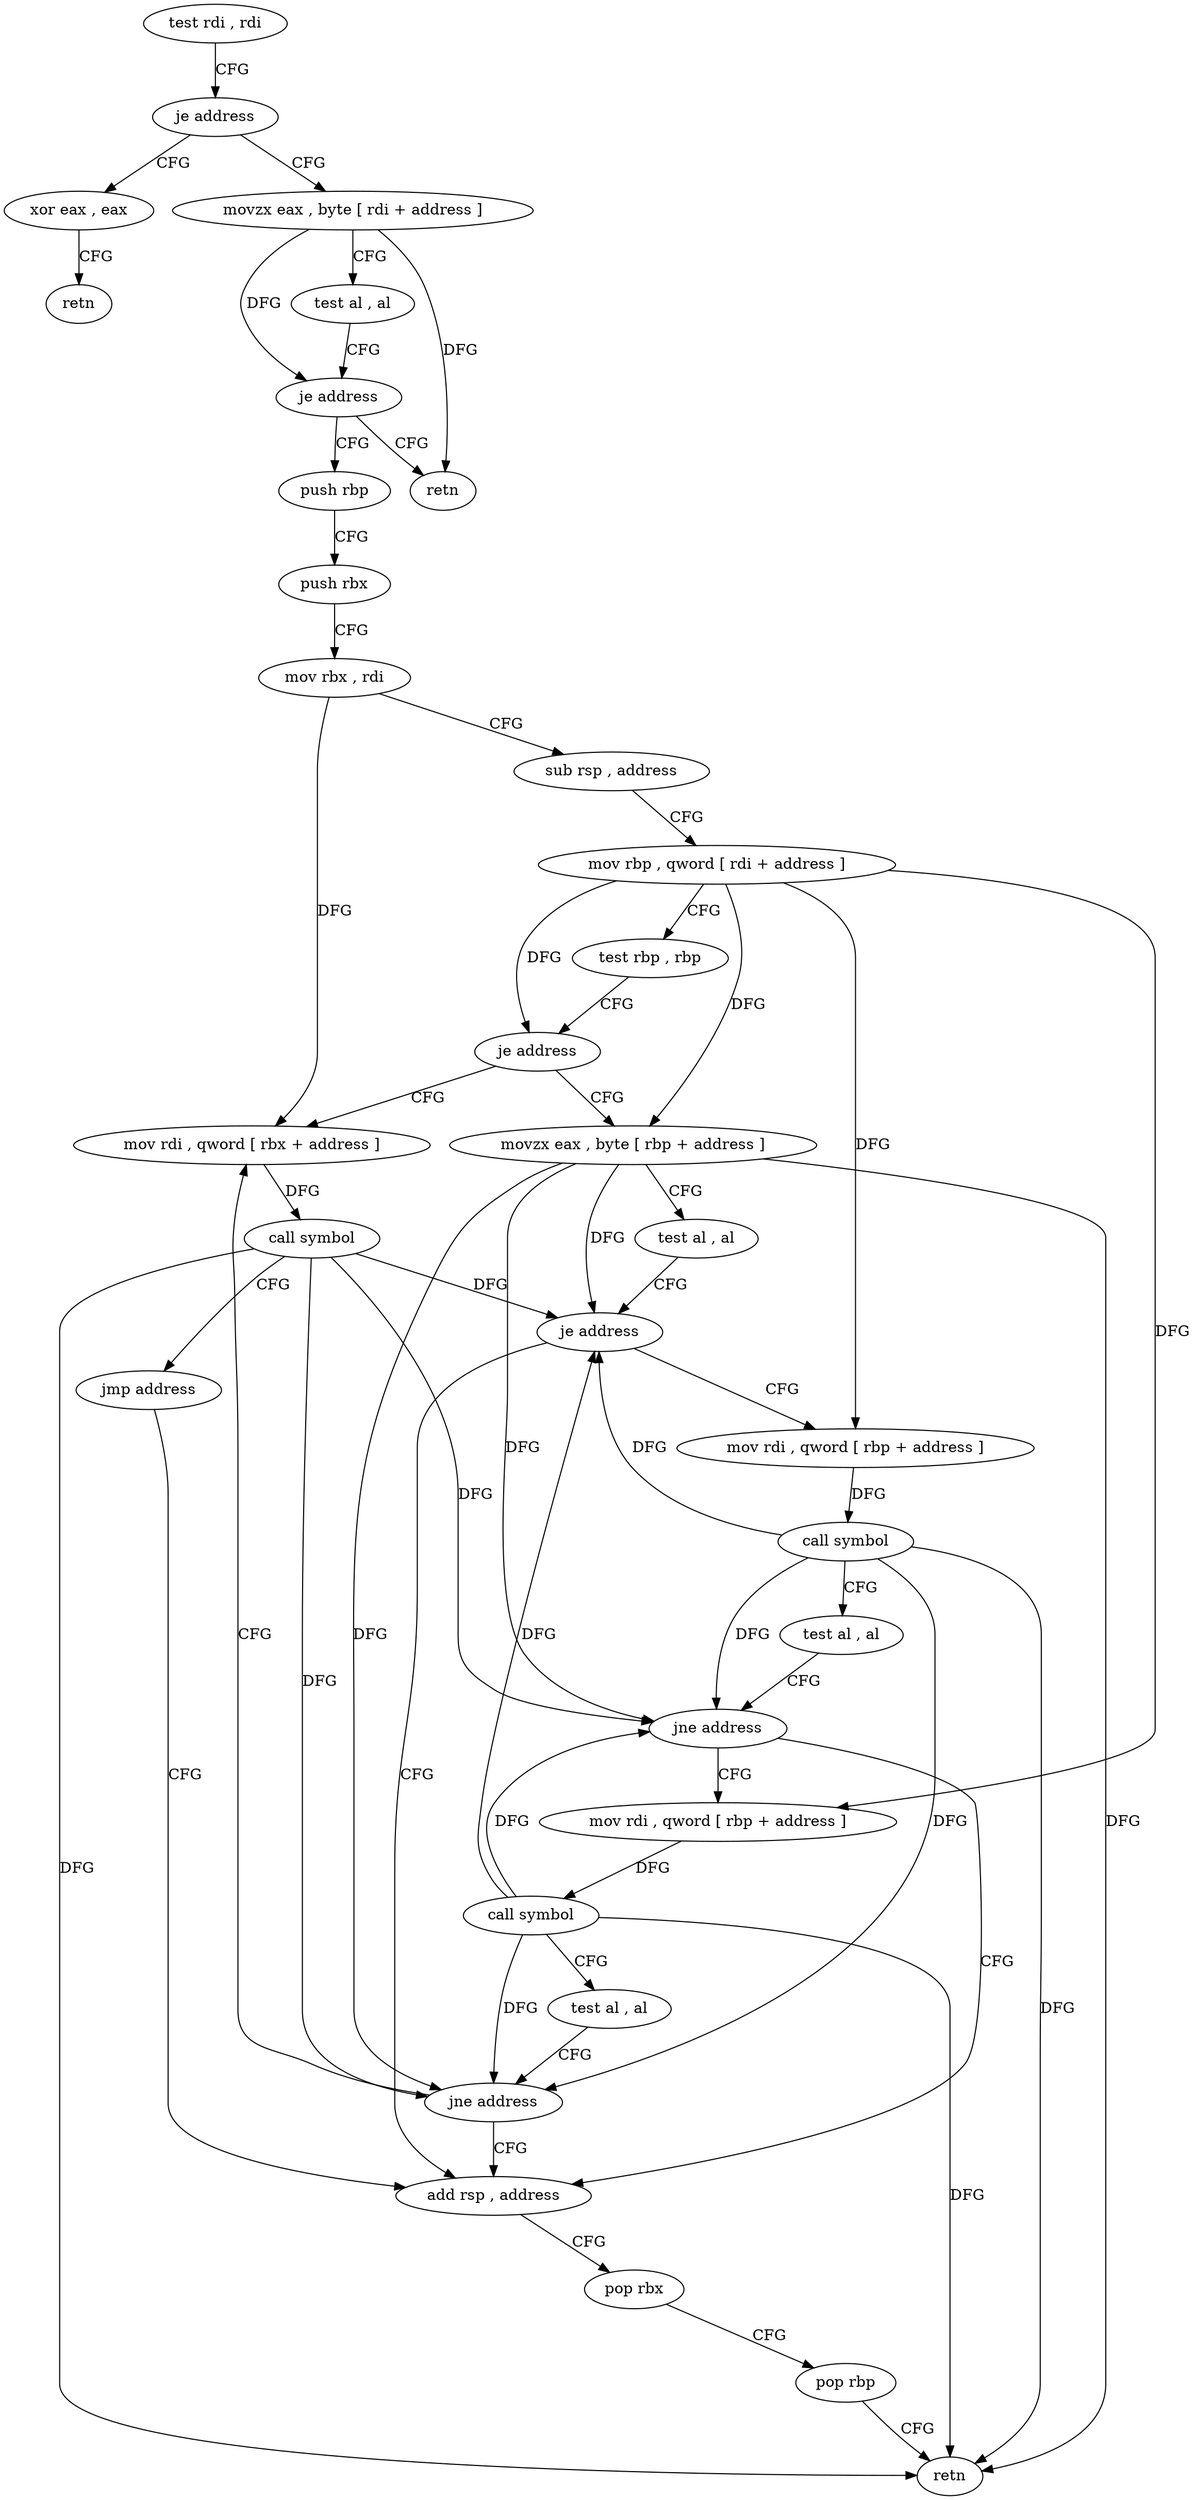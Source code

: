 digraph "func" {
"4228368" [label = "test rdi , rdi" ]
"4228371" [label = "je address" ]
"4228480" [label = "xor eax , eax" ]
"4228373" [label = "movzx eax , byte [ rdi + address ]" ]
"4228482" [label = "retn" ]
"4228377" [label = "test al , al" ]
"4228379" [label = "je address" ]
"4228384" [label = "push rbp" ]
"4228381" [label = "retn" ]
"4228385" [label = "push rbx" ]
"4228386" [label = "mov rbx , rdi" ]
"4228389" [label = "sub rsp , address" ]
"4228393" [label = "mov rbp , qword [ rdi + address ]" ]
"4228400" [label = "test rbp , rbp" ]
"4228403" [label = "je address" ]
"4228456" [label = "mov rdi , qword [ rbx + address ]" ]
"4228405" [label = "movzx eax , byte [ rbp + address ]" ]
"4228463" [label = "call symbol" ]
"4228468" [label = "jmp address" ]
"4228413" [label = "add rsp , address" ]
"4228409" [label = "test al , al" ]
"4228411" [label = "je address" ]
"4228424" [label = "mov rdi , qword [ rbp + address ]" ]
"4228417" [label = "pop rbx" ]
"4228418" [label = "pop rbp" ]
"4228419" [label = "retn" ]
"4228431" [label = "call symbol" ]
"4228436" [label = "test al , al" ]
"4228438" [label = "jne address" ]
"4228440" [label = "mov rdi , qword [ rbp + address ]" ]
"4228447" [label = "call symbol" ]
"4228452" [label = "test al , al" ]
"4228454" [label = "jne address" ]
"4228368" -> "4228371" [ label = "CFG" ]
"4228371" -> "4228480" [ label = "CFG" ]
"4228371" -> "4228373" [ label = "CFG" ]
"4228480" -> "4228482" [ label = "CFG" ]
"4228373" -> "4228377" [ label = "CFG" ]
"4228373" -> "4228379" [ label = "DFG" ]
"4228373" -> "4228381" [ label = "DFG" ]
"4228377" -> "4228379" [ label = "CFG" ]
"4228379" -> "4228384" [ label = "CFG" ]
"4228379" -> "4228381" [ label = "CFG" ]
"4228384" -> "4228385" [ label = "CFG" ]
"4228385" -> "4228386" [ label = "CFG" ]
"4228386" -> "4228389" [ label = "CFG" ]
"4228386" -> "4228456" [ label = "DFG" ]
"4228389" -> "4228393" [ label = "CFG" ]
"4228393" -> "4228400" [ label = "CFG" ]
"4228393" -> "4228403" [ label = "DFG" ]
"4228393" -> "4228405" [ label = "DFG" ]
"4228393" -> "4228424" [ label = "DFG" ]
"4228393" -> "4228440" [ label = "DFG" ]
"4228400" -> "4228403" [ label = "CFG" ]
"4228403" -> "4228456" [ label = "CFG" ]
"4228403" -> "4228405" [ label = "CFG" ]
"4228456" -> "4228463" [ label = "DFG" ]
"4228405" -> "4228409" [ label = "CFG" ]
"4228405" -> "4228411" [ label = "DFG" ]
"4228405" -> "4228419" [ label = "DFG" ]
"4228405" -> "4228438" [ label = "DFG" ]
"4228405" -> "4228454" [ label = "DFG" ]
"4228463" -> "4228468" [ label = "CFG" ]
"4228463" -> "4228411" [ label = "DFG" ]
"4228463" -> "4228419" [ label = "DFG" ]
"4228463" -> "4228438" [ label = "DFG" ]
"4228463" -> "4228454" [ label = "DFG" ]
"4228468" -> "4228413" [ label = "CFG" ]
"4228413" -> "4228417" [ label = "CFG" ]
"4228409" -> "4228411" [ label = "CFG" ]
"4228411" -> "4228424" [ label = "CFG" ]
"4228411" -> "4228413" [ label = "CFG" ]
"4228424" -> "4228431" [ label = "DFG" ]
"4228417" -> "4228418" [ label = "CFG" ]
"4228418" -> "4228419" [ label = "CFG" ]
"4228431" -> "4228436" [ label = "CFG" ]
"4228431" -> "4228411" [ label = "DFG" ]
"4228431" -> "4228419" [ label = "DFG" ]
"4228431" -> "4228438" [ label = "DFG" ]
"4228431" -> "4228454" [ label = "DFG" ]
"4228436" -> "4228438" [ label = "CFG" ]
"4228438" -> "4228413" [ label = "CFG" ]
"4228438" -> "4228440" [ label = "CFG" ]
"4228440" -> "4228447" [ label = "DFG" ]
"4228447" -> "4228452" [ label = "CFG" ]
"4228447" -> "4228411" [ label = "DFG" ]
"4228447" -> "4228438" [ label = "DFG" ]
"4228447" -> "4228419" [ label = "DFG" ]
"4228447" -> "4228454" [ label = "DFG" ]
"4228452" -> "4228454" [ label = "CFG" ]
"4228454" -> "4228413" [ label = "CFG" ]
"4228454" -> "4228456" [ label = "CFG" ]
}
